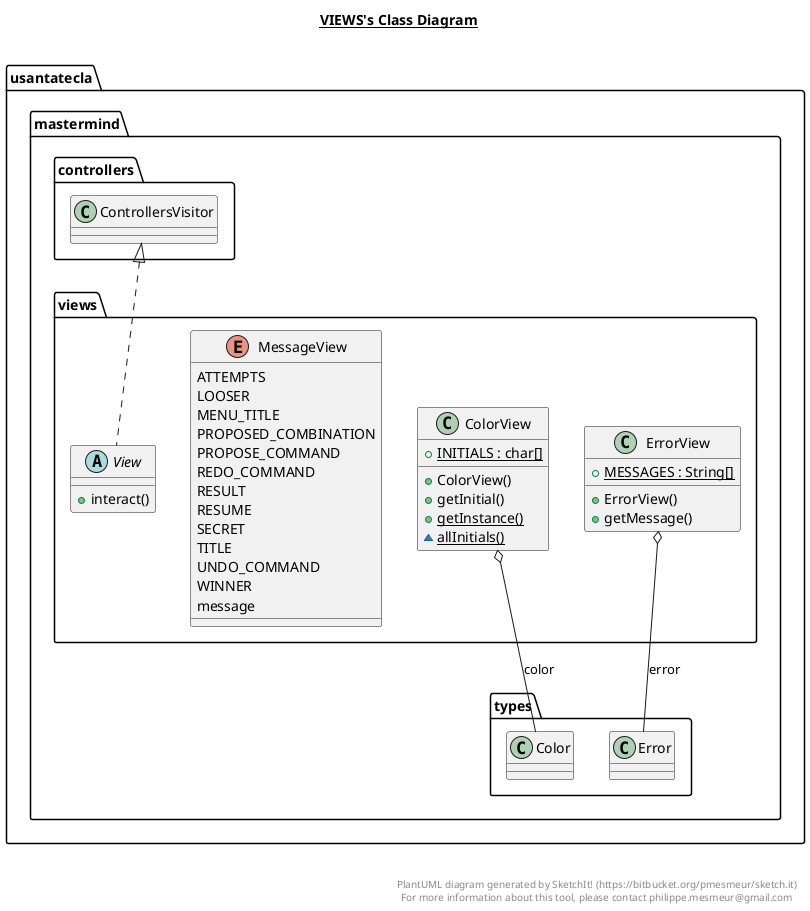 @startuml

title __VIEWS's Class Diagram__\n

  namespace usantatecla.mastermind {
    namespace views {
      class usantatecla.mastermind.views.ColorView {
          {static} + INITIALS : char[]
          + ColorView()
          + getInitial()
          {static} + getInstance()
          {static} ~ allInitials()
      }
    }
  }
  

  namespace usantatecla.mastermind {
    namespace views {
      class usantatecla.mastermind.views.ErrorView {
          {static} + MESSAGES : String[]
          + ErrorView()
          + getMessage()
      }
    }
  }
  

  namespace usantatecla.mastermind {
    namespace views {
      enum MessageView {
        ATTEMPTS
        LOOSER
        MENU_TITLE
        PROPOSED_COMBINATION
        PROPOSE_COMMAND
        REDO_COMMAND
        RESULT
        RESUME
        SECRET
        TITLE
        UNDO_COMMAND
        WINNER
        message
      }
    }
  }
  

  namespace usantatecla.mastermind {
    namespace views {
      abstract class usantatecla.mastermind.views.View {
          + interact()
      }
    }
  }
  

  usantatecla.mastermind.views.ColorView o-- usantatecla.mastermind.types.Color : color
  usantatecla.mastermind.views.ErrorView o-- usantatecla.mastermind.types.Error : error
  usantatecla.mastermind.views.View .up.|> usantatecla.mastermind.controllers.ControllersVisitor


right footer


PlantUML diagram generated by SketchIt! (https://bitbucket.org/pmesmeur/sketch.it)
For more information about this tool, please contact philippe.mesmeur@gmail.com
endfooter

@enduml
